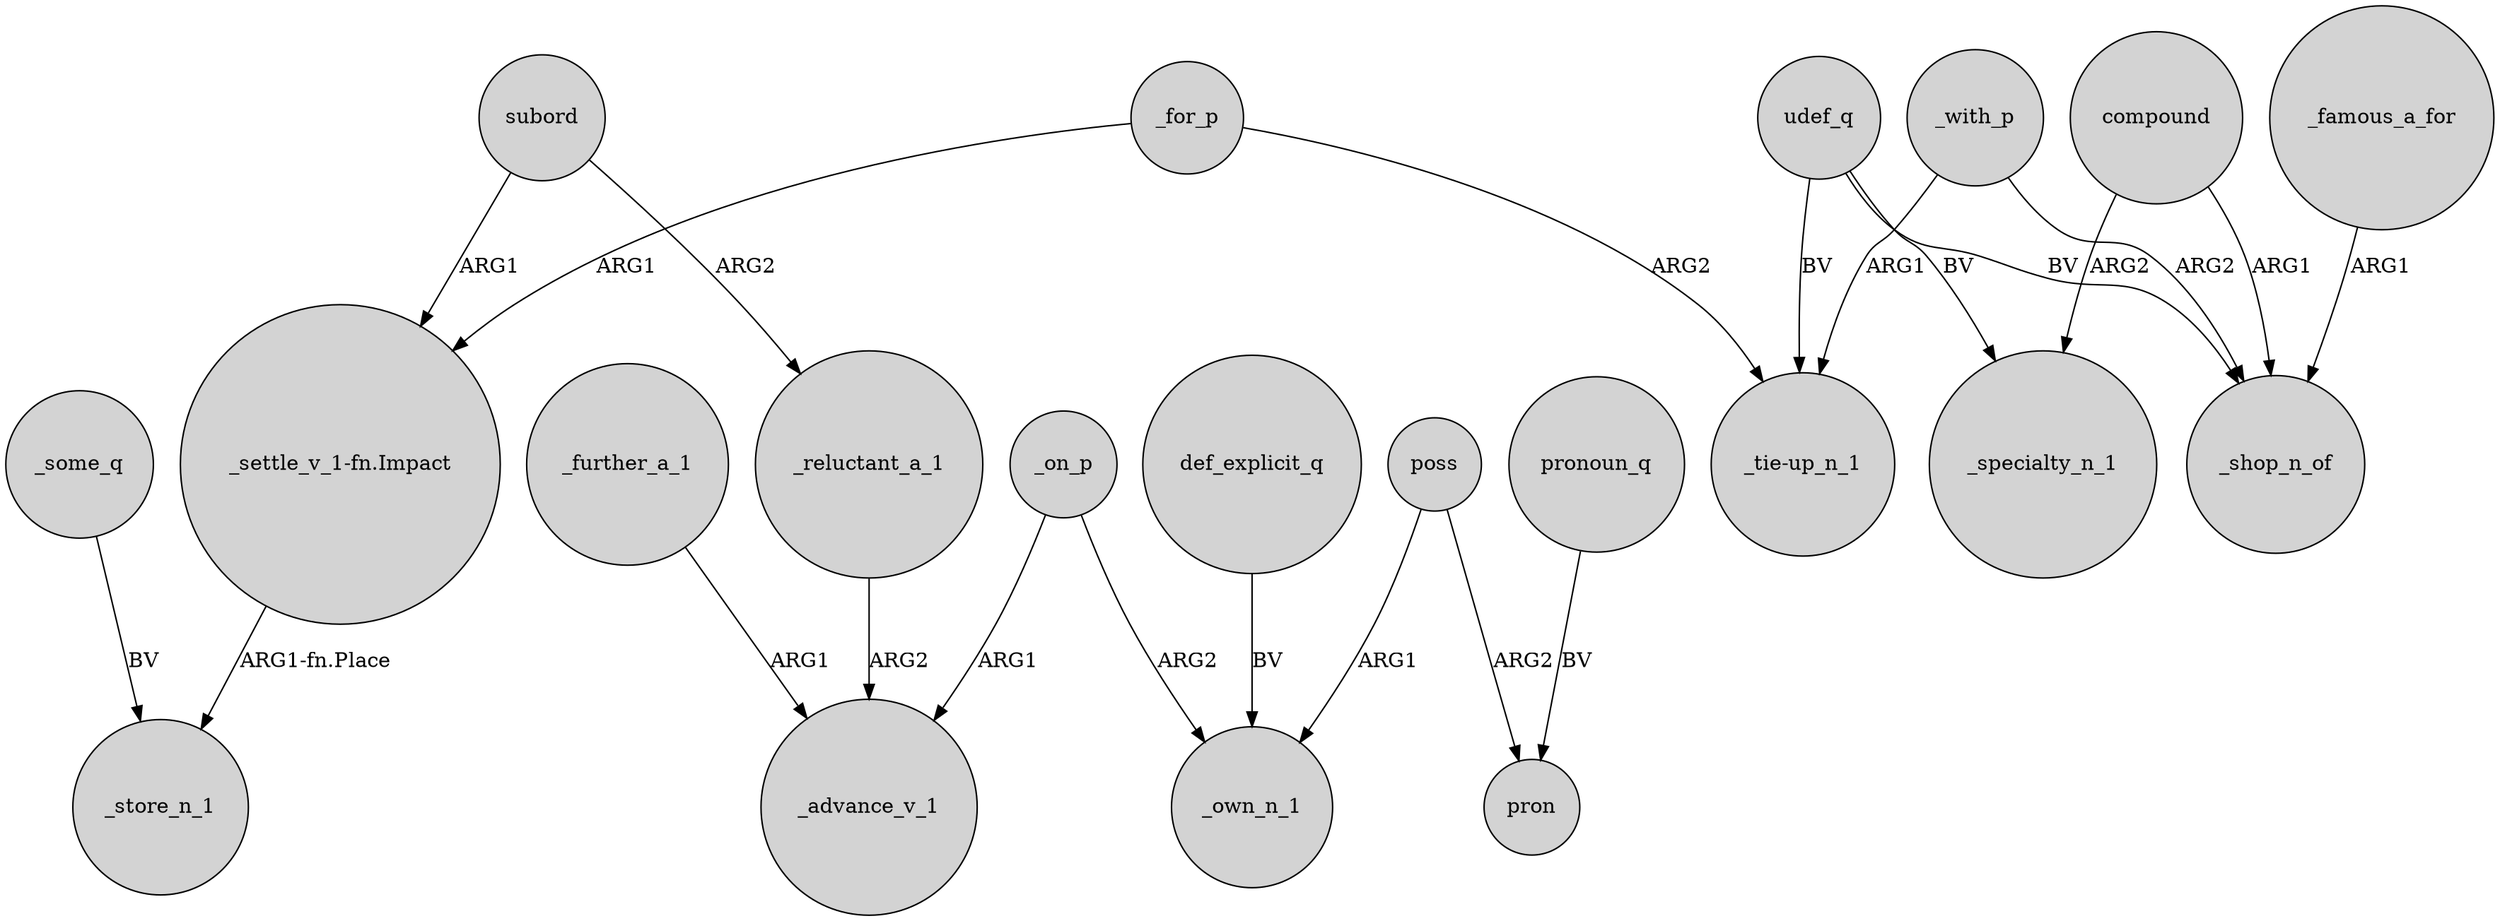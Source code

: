 digraph {
	node [shape=circle style=filled]
	_some_q -> _store_n_1 [label=BV]
	udef_q -> _shop_n_of [label=BV]
	_with_p -> "_tie-up_n_1" [label=ARG1]
	compound -> _specialty_n_1 [label=ARG2]
	udef_q -> _specialty_n_1 [label=BV]
	subord -> "_settle_v_1-fn.Impact" [label=ARG1]
	udef_q -> "_tie-up_n_1" [label=BV]
	poss -> _own_n_1 [label=ARG1]
	pronoun_q -> pron [label=BV]
	_on_p -> _advance_v_1 [label=ARG1]
	poss -> pron [label=ARG2]
	_on_p -> _own_n_1 [label=ARG2]
	_reluctant_a_1 -> _advance_v_1 [label=ARG2]
	_further_a_1 -> _advance_v_1 [label=ARG1]
	compound -> _shop_n_of [label=ARG1]
	_for_p -> "_settle_v_1-fn.Impact" [label=ARG1]
	def_explicit_q -> _own_n_1 [label=BV]
	_for_p -> "_tie-up_n_1" [label=ARG2]
	_famous_a_for -> _shop_n_of [label=ARG1]
	_with_p -> _shop_n_of [label=ARG2]
	subord -> _reluctant_a_1 [label=ARG2]
	"_settle_v_1-fn.Impact" -> _store_n_1 [label="ARG1-fn.Place"]
}
